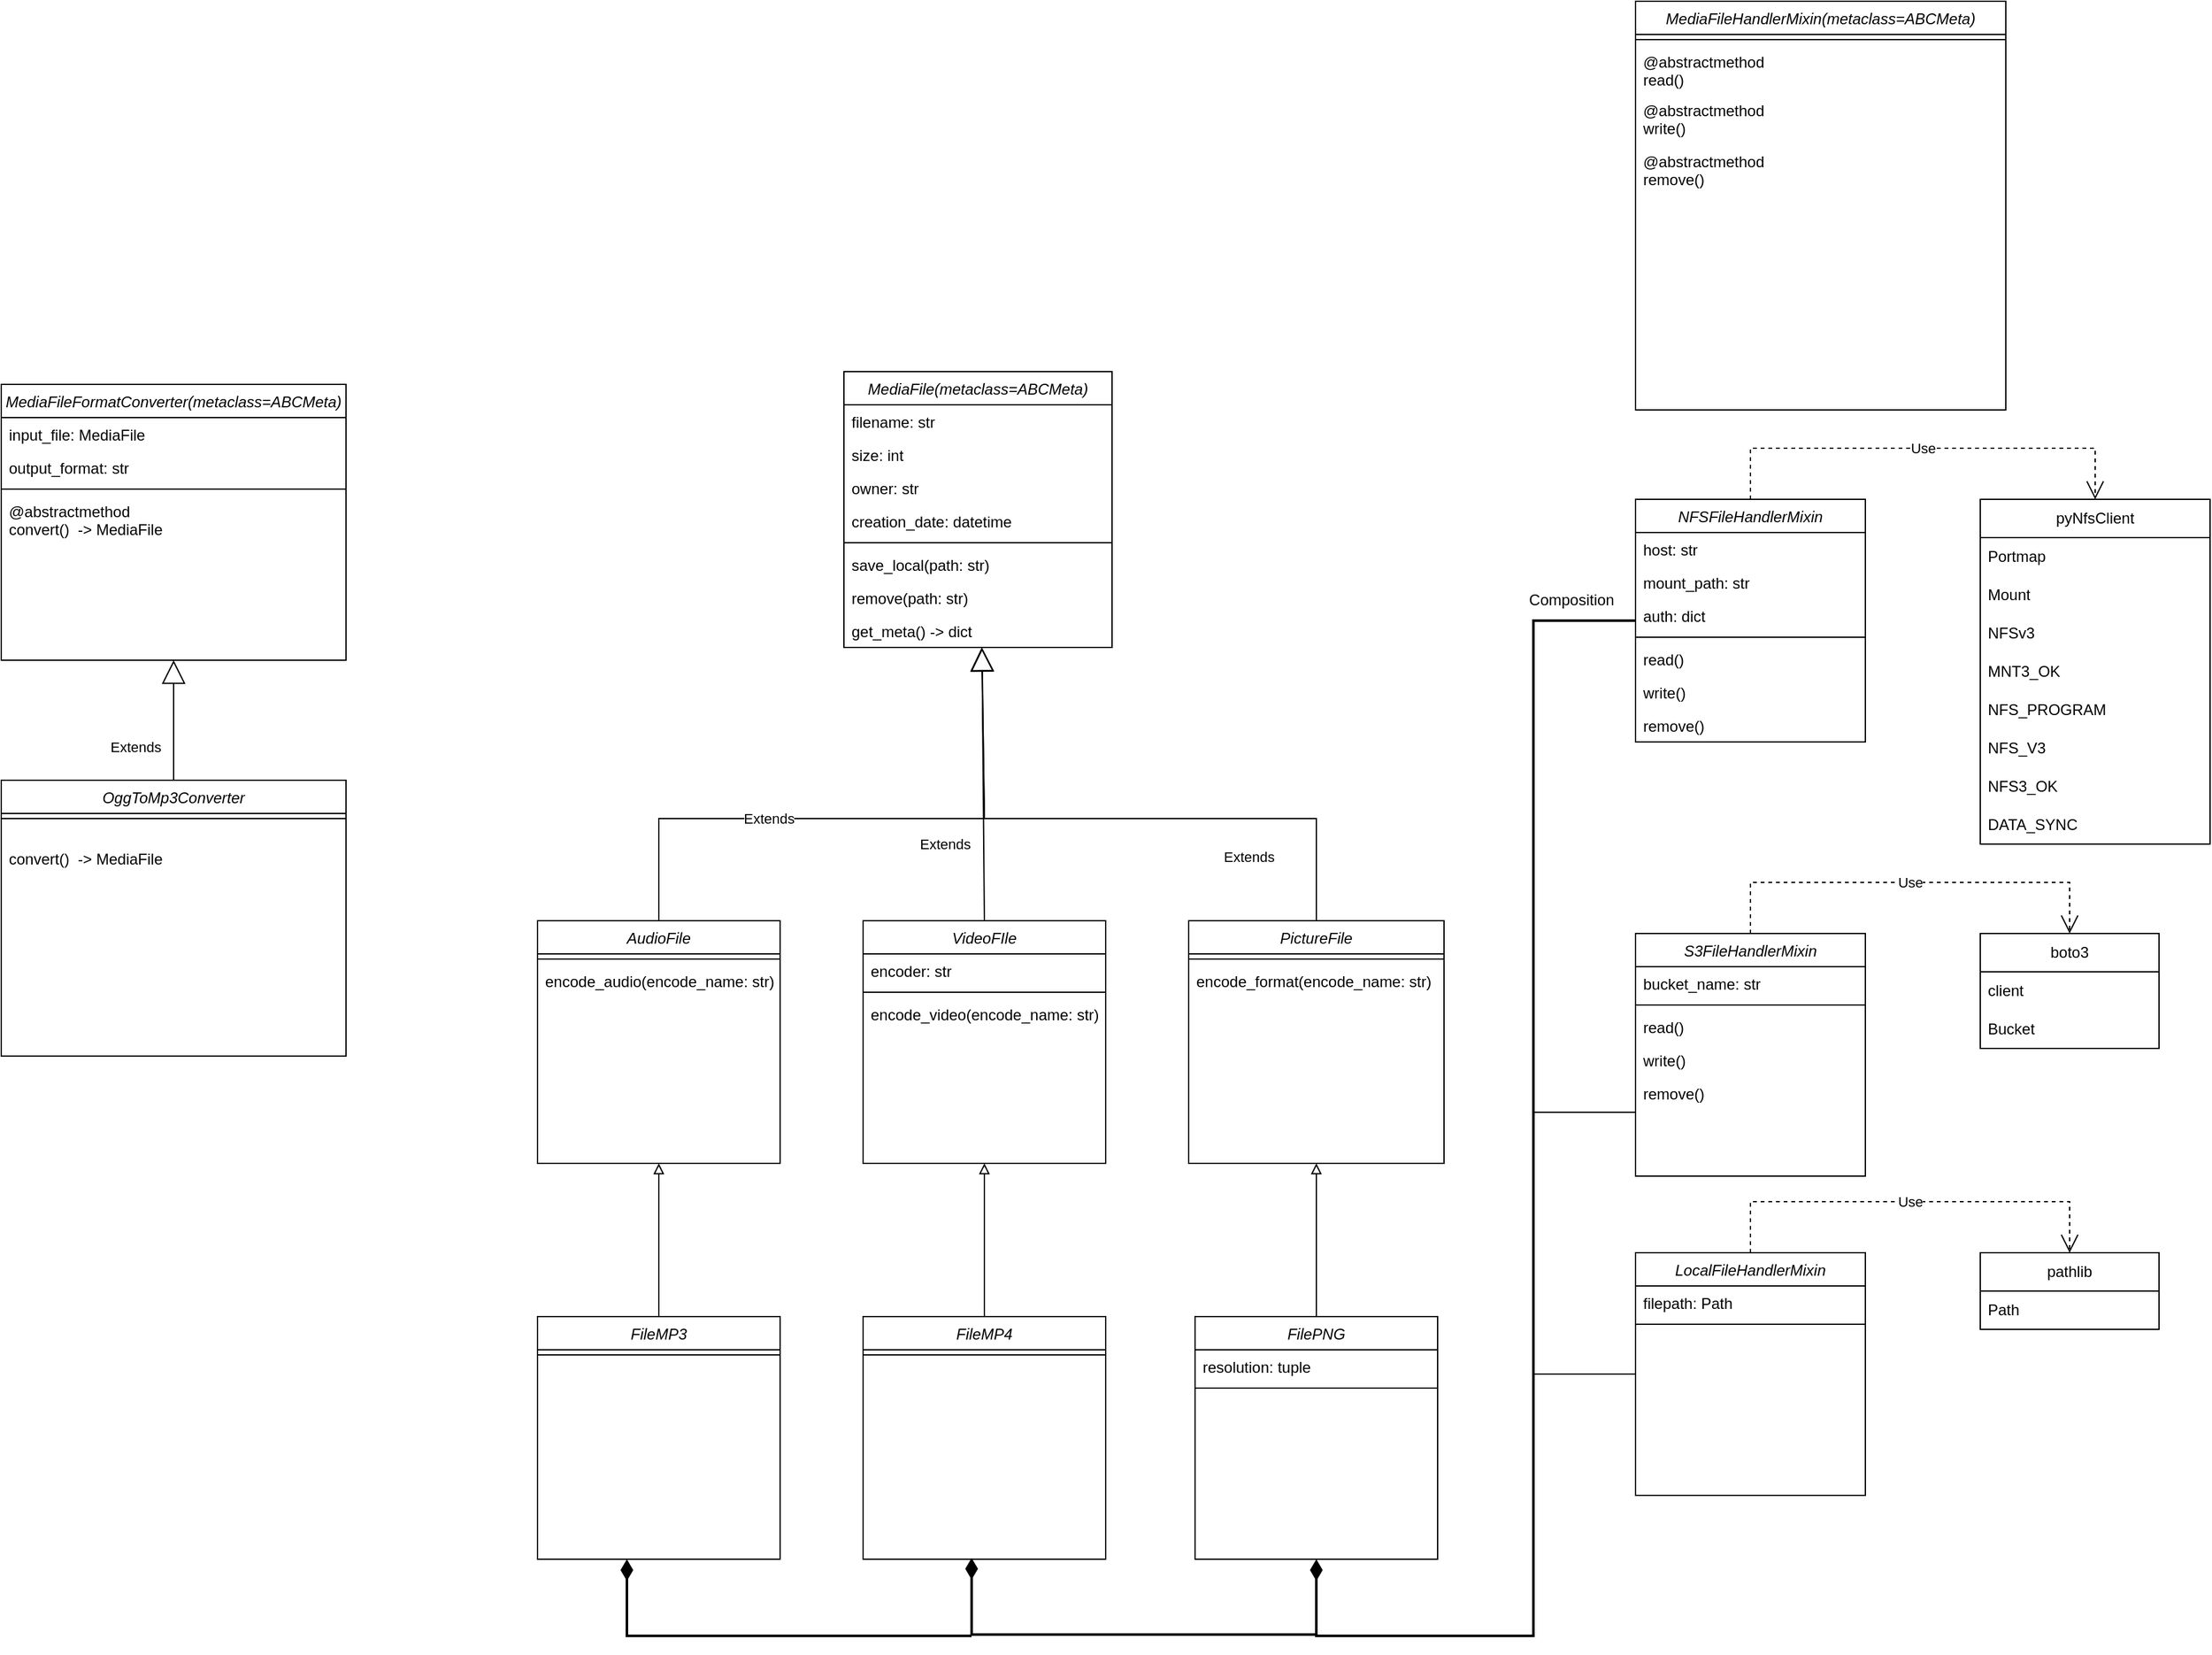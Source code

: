 <mxfile version="22.0.2" type="device">
  <diagram id="C5RBs43oDa-KdzZeNtuy" name="Page-1">
    <mxGraphModel dx="2593" dy="2665" grid="1" gridSize="10" guides="1" tooltips="1" connect="1" arrows="1" fold="1" page="1" pageScale="1" pageWidth="827" pageHeight="1169" math="0" shadow="0">
      <root>
        <mxCell id="WIyWlLk6GJQsqaUBKTNV-0" />
        <mxCell id="WIyWlLk6GJQsqaUBKTNV-1" parent="WIyWlLk6GJQsqaUBKTNV-0" />
        <mxCell id="waseF5t9T99Jd2VtrGM4-0" value="MediaFile(metaclass=ABCMeta)" style="swimlane;fontStyle=2;align=center;verticalAlign=top;childLayout=stackLayout;horizontal=1;startSize=26;horizontalStack=0;resizeParent=1;resizeLast=0;collapsible=1;marginBottom=0;rounded=0;shadow=0;strokeWidth=1;" parent="WIyWlLk6GJQsqaUBKTNV-1" vertex="1">
          <mxGeometry x="980" y="90" width="210" height="216" as="geometry">
            <mxRectangle x="1010" y="90" width="160" height="26" as="alternateBounds" />
          </mxGeometry>
        </mxCell>
        <mxCell id="waseF5t9T99Jd2VtrGM4-1" value="filename: str" style="text;align=left;verticalAlign=top;spacingLeft=4;spacingRight=4;overflow=hidden;rotatable=0;points=[[0,0.5],[1,0.5]];portConstraint=eastwest;" parent="waseF5t9T99Jd2VtrGM4-0" vertex="1">
          <mxGeometry y="26" width="210" height="26" as="geometry" />
        </mxCell>
        <mxCell id="waseF5t9T99Jd2VtrGM4-2" value="size: int" style="text;align=left;verticalAlign=top;spacingLeft=4;spacingRight=4;overflow=hidden;rotatable=0;points=[[0,0.5],[1,0.5]];portConstraint=eastwest;rounded=0;shadow=0;html=0;" parent="waseF5t9T99Jd2VtrGM4-0" vertex="1">
          <mxGeometry y="52" width="210" height="26" as="geometry" />
        </mxCell>
        <mxCell id="waseF5t9T99Jd2VtrGM4-3" value="owner: str" style="text;align=left;verticalAlign=top;spacingLeft=4;spacingRight=4;overflow=hidden;rotatable=0;points=[[0,0.5],[1,0.5]];portConstraint=eastwest;rounded=0;shadow=0;html=0;" parent="waseF5t9T99Jd2VtrGM4-0" vertex="1">
          <mxGeometry y="78" width="210" height="26" as="geometry" />
        </mxCell>
        <mxCell id="waseF5t9T99Jd2VtrGM4-6" value="creation_date: datetime" style="text;align=left;verticalAlign=top;spacingLeft=4;spacingRight=4;overflow=hidden;rotatable=0;points=[[0,0.5],[1,0.5]];portConstraint=eastwest;rounded=0;shadow=0;html=0;" parent="waseF5t9T99Jd2VtrGM4-0" vertex="1">
          <mxGeometry y="104" width="210" height="26" as="geometry" />
        </mxCell>
        <mxCell id="waseF5t9T99Jd2VtrGM4-4" value="" style="line;html=1;strokeWidth=1;align=left;verticalAlign=middle;spacingTop=-1;spacingLeft=3;spacingRight=3;rotatable=0;labelPosition=right;points=[];portConstraint=eastwest;" parent="waseF5t9T99Jd2VtrGM4-0" vertex="1">
          <mxGeometry y="130" width="210" height="8" as="geometry" />
        </mxCell>
        <mxCell id="waseF5t9T99Jd2VtrGM4-5" value="save_local(path: str)" style="text;align=left;verticalAlign=top;spacingLeft=4;spacingRight=4;overflow=hidden;rotatable=0;points=[[0,0.5],[1,0.5]];portConstraint=eastwest;" parent="waseF5t9T99Jd2VtrGM4-0" vertex="1">
          <mxGeometry y="138" width="210" height="26" as="geometry" />
        </mxCell>
        <mxCell id="waseF5t9T99Jd2VtrGM4-30" value="remove(path: str)" style="text;align=left;verticalAlign=top;spacingLeft=4;spacingRight=4;overflow=hidden;rotatable=0;points=[[0,0.5],[1,0.5]];portConstraint=eastwest;" parent="waseF5t9T99Jd2VtrGM4-0" vertex="1">
          <mxGeometry y="164" width="210" height="26" as="geometry" />
        </mxCell>
        <mxCell id="waseF5t9T99Jd2VtrGM4-28" value="get_meta() -&gt; dict" style="text;align=left;verticalAlign=top;spacingLeft=4;spacingRight=4;overflow=hidden;rotatable=0;points=[[0,0.5],[1,0.5]];portConstraint=eastwest;" parent="waseF5t9T99Jd2VtrGM4-0" vertex="1">
          <mxGeometry y="190" width="210" height="26" as="geometry" />
        </mxCell>
        <mxCell id="waseF5t9T99Jd2VtrGM4-8" value="AudioFile" style="swimlane;fontStyle=2;align=center;verticalAlign=top;childLayout=stackLayout;horizontal=1;startSize=26;horizontalStack=0;resizeParent=1;resizeLast=0;collapsible=1;marginBottom=0;rounded=0;shadow=0;strokeWidth=1;" parent="WIyWlLk6GJQsqaUBKTNV-1" vertex="1">
          <mxGeometry x="740" y="520" width="190" height="190" as="geometry">
            <mxRectangle x="230" y="140" width="160" height="26" as="alternateBounds" />
          </mxGeometry>
        </mxCell>
        <mxCell id="waseF5t9T99Jd2VtrGM4-13" value="" style="line;html=1;strokeWidth=1;align=left;verticalAlign=middle;spacingTop=-1;spacingLeft=3;spacingRight=3;rotatable=0;labelPosition=right;points=[];portConstraint=eastwest;" parent="waseF5t9T99Jd2VtrGM4-8" vertex="1">
          <mxGeometry y="26" width="190" height="8" as="geometry" />
        </mxCell>
        <mxCell id="waseF5t9T99Jd2VtrGM4-25" value="encode_audio(encode_name: str)" style="text;align=left;verticalAlign=top;spacingLeft=4;spacingRight=4;overflow=hidden;rotatable=0;points=[[0,0.5],[1,0.5]];portConstraint=eastwest;" parent="waseF5t9T99Jd2VtrGM4-8" vertex="1">
          <mxGeometry y="34" width="190" height="26" as="geometry" />
        </mxCell>
        <mxCell id="waseF5t9T99Jd2VtrGM4-17" value="VideoFIle" style="swimlane;fontStyle=2;align=center;verticalAlign=top;childLayout=stackLayout;horizontal=1;startSize=26;horizontalStack=0;resizeParent=1;resizeLast=0;collapsible=1;marginBottom=0;rounded=0;shadow=0;strokeWidth=1;" parent="WIyWlLk6GJQsqaUBKTNV-1" vertex="1">
          <mxGeometry x="995" y="520" width="190" height="190" as="geometry">
            <mxRectangle x="230" y="140" width="160" height="26" as="alternateBounds" />
          </mxGeometry>
        </mxCell>
        <mxCell id="waseF5t9T99Jd2VtrGM4-18" value="encoder: str" style="text;align=left;verticalAlign=top;spacingLeft=4;spacingRight=4;overflow=hidden;rotatable=0;points=[[0,0.5],[1,0.5]];portConstraint=eastwest;rounded=0;shadow=0;html=0;" parent="waseF5t9T99Jd2VtrGM4-17" vertex="1">
          <mxGeometry y="26" width="190" height="26" as="geometry" />
        </mxCell>
        <mxCell id="waseF5t9T99Jd2VtrGM4-19" value="" style="line;html=1;strokeWidth=1;align=left;verticalAlign=middle;spacingTop=-1;spacingLeft=3;spacingRight=3;rotatable=0;labelPosition=right;points=[];portConstraint=eastwest;" parent="waseF5t9T99Jd2VtrGM4-17" vertex="1">
          <mxGeometry y="52" width="190" height="8" as="geometry" />
        </mxCell>
        <mxCell id="waseF5t9T99Jd2VtrGM4-26" value="encode_video(encode_name: str)" style="text;align=left;verticalAlign=top;spacingLeft=4;spacingRight=4;overflow=hidden;rotatable=0;points=[[0,0.5],[1,0.5]];portConstraint=eastwest;" parent="waseF5t9T99Jd2VtrGM4-17" vertex="1">
          <mxGeometry y="60" width="190" height="26" as="geometry" />
        </mxCell>
        <mxCell id="waseF5t9T99Jd2VtrGM4-20" value="PictureFile" style="swimlane;fontStyle=2;align=center;verticalAlign=top;childLayout=stackLayout;horizontal=1;startSize=26;horizontalStack=0;resizeParent=1;resizeLast=0;collapsible=1;marginBottom=0;rounded=0;shadow=0;strokeWidth=1;" parent="WIyWlLk6GJQsqaUBKTNV-1" vertex="1">
          <mxGeometry x="1250" y="520" width="200" height="190" as="geometry">
            <mxRectangle x="230" y="140" width="160" height="26" as="alternateBounds" />
          </mxGeometry>
        </mxCell>
        <mxCell id="waseF5t9T99Jd2VtrGM4-22" value="" style="line;html=1;strokeWidth=1;align=left;verticalAlign=middle;spacingTop=-1;spacingLeft=3;spacingRight=3;rotatable=0;labelPosition=right;points=[];portConstraint=eastwest;" parent="waseF5t9T99Jd2VtrGM4-20" vertex="1">
          <mxGeometry y="26" width="200" height="8" as="geometry" />
        </mxCell>
        <mxCell id="waseF5t9T99Jd2VtrGM4-27" value="encode_format(encode_name: str)" style="text;align=left;verticalAlign=top;spacingLeft=4;spacingRight=4;overflow=hidden;rotatable=0;points=[[0,0.5],[1,0.5]];portConstraint=eastwest;" parent="waseF5t9T99Jd2VtrGM4-20" vertex="1">
          <mxGeometry y="34" width="200" height="26" as="geometry" />
        </mxCell>
        <mxCell id="waseF5t9T99Jd2VtrGM4-23" value="Extends" style="endArrow=block;endSize=16;endFill=0;html=1;rounded=0;exitX=0.5;exitY=0;exitDx=0;exitDy=0;entryX=0.515;entryY=1.017;entryDx=0;entryDy=0;entryPerimeter=0;" parent="WIyWlLk6GJQsqaUBKTNV-1" source="waseF5t9T99Jd2VtrGM4-17" target="waseF5t9T99Jd2VtrGM4-28" edge="1">
          <mxGeometry x="-0.439" y="30" width="160" relative="1" as="geometry">
            <mxPoint x="1095" y="530" as="sourcePoint" />
            <mxPoint x="1085" y="320" as="targetPoint" />
            <mxPoint as="offset" />
          </mxGeometry>
        </mxCell>
        <mxCell id="waseF5t9T99Jd2VtrGM4-38" value="boto3" style="swimlane;fontStyle=0;childLayout=stackLayout;horizontal=1;startSize=30;horizontalStack=0;resizeParent=1;resizeParentMax=0;resizeLast=0;collapsible=1;marginBottom=0;whiteSpace=wrap;html=1;" parent="WIyWlLk6GJQsqaUBKTNV-1" vertex="1">
          <mxGeometry x="1870" y="530" width="140" height="90" as="geometry" />
        </mxCell>
        <mxCell id="waseF5t9T99Jd2VtrGM4-50" value="client" style="text;strokeColor=none;fillColor=none;align=left;verticalAlign=middle;spacingLeft=4;spacingRight=4;overflow=hidden;points=[[0,0.5],[1,0.5]];portConstraint=eastwest;rotatable=0;whiteSpace=wrap;html=1;" parent="waseF5t9T99Jd2VtrGM4-38" vertex="1">
          <mxGeometry y="30" width="140" height="30" as="geometry" />
        </mxCell>
        <mxCell id="waseF5t9T99Jd2VtrGM4-39" value="Bucket" style="text;strokeColor=none;fillColor=none;align=left;verticalAlign=middle;spacingLeft=4;spacingRight=4;overflow=hidden;points=[[0,0.5],[1,0.5]];portConstraint=eastwest;rotatable=0;whiteSpace=wrap;html=1;" parent="waseF5t9T99Jd2VtrGM4-38" vertex="1">
          <mxGeometry y="60" width="140" height="30" as="geometry" />
        </mxCell>
        <mxCell id="waseF5t9T99Jd2VtrGM4-42" value="S3FileHandlerMixin" style="swimlane;fontStyle=2;align=center;verticalAlign=top;childLayout=stackLayout;horizontal=1;startSize=26;horizontalStack=0;resizeParent=1;resizeLast=0;collapsible=1;marginBottom=0;rounded=0;shadow=0;strokeWidth=1;" parent="WIyWlLk6GJQsqaUBKTNV-1" vertex="1">
          <mxGeometry x="1600" y="530" width="180" height="190" as="geometry">
            <mxRectangle x="230" y="140" width="160" height="26" as="alternateBounds" />
          </mxGeometry>
        </mxCell>
        <mxCell id="waseF5t9T99Jd2VtrGM4-43" value="bucket_name: str" style="text;align=left;verticalAlign=top;spacingLeft=4;spacingRight=4;overflow=hidden;rotatable=0;points=[[0,0.5],[1,0.5]];portConstraint=eastwest;rounded=0;shadow=0;html=0;" parent="waseF5t9T99Jd2VtrGM4-42" vertex="1">
          <mxGeometry y="26" width="180" height="26" as="geometry" />
        </mxCell>
        <mxCell id="waseF5t9T99Jd2VtrGM4-44" value="" style="line;html=1;strokeWidth=1;align=left;verticalAlign=middle;spacingTop=-1;spacingLeft=3;spacingRight=3;rotatable=0;labelPosition=right;points=[];portConstraint=eastwest;" parent="waseF5t9T99Jd2VtrGM4-42" vertex="1">
          <mxGeometry y="52" width="180" height="8" as="geometry" />
        </mxCell>
        <mxCell id="waseF5t9T99Jd2VtrGM4-85" value="read()" style="text;align=left;verticalAlign=top;spacingLeft=4;spacingRight=4;overflow=hidden;rotatable=0;points=[[0,0.5],[1,0.5]];portConstraint=eastwest;" parent="waseF5t9T99Jd2VtrGM4-42" vertex="1">
          <mxGeometry y="60" width="180" height="26" as="geometry" />
        </mxCell>
        <mxCell id="waseF5t9T99Jd2VtrGM4-86" value="write()" style="text;align=left;verticalAlign=top;spacingLeft=4;spacingRight=4;overflow=hidden;rotatable=0;points=[[0,0.5],[1,0.5]];portConstraint=eastwest;" parent="waseF5t9T99Jd2VtrGM4-42" vertex="1">
          <mxGeometry y="86" width="180" height="26" as="geometry" />
        </mxCell>
        <mxCell id="o4cBOgWYOAvBRwUW-E94-41" value="remove()" style="text;align=left;verticalAlign=top;spacingLeft=4;spacingRight=4;overflow=hidden;rotatable=0;points=[[0,0.5],[1,0.5]];portConstraint=eastwest;" vertex="1" parent="waseF5t9T99Jd2VtrGM4-42">
          <mxGeometry y="112" width="180" height="26" as="geometry" />
        </mxCell>
        <mxCell id="waseF5t9T99Jd2VtrGM4-48" value="Extends" style="endArrow=block;endSize=16;endFill=0;html=1;rounded=0;exitX=0.5;exitY=0;exitDx=0;exitDy=0;entryX=0.514;entryY=0.999;entryDx=0;entryDy=0;entryPerimeter=0;" parent="WIyWlLk6GJQsqaUBKTNV-1" source="waseF5t9T99Jd2VtrGM4-8" target="waseF5t9T99Jd2VtrGM4-28" edge="1">
          <mxGeometry x="-0.295" width="160" relative="1" as="geometry">
            <mxPoint x="970" y="536" as="sourcePoint" />
            <mxPoint x="1036" y="343" as="targetPoint" />
            <mxPoint as="offset" />
            <Array as="points">
              <mxPoint x="835" y="440" />
              <mxPoint x="1090" y="440" />
            </Array>
          </mxGeometry>
        </mxCell>
        <mxCell id="waseF5t9T99Jd2VtrGM4-49" value="Extends" style="endArrow=block;endSize=16;endFill=0;html=1;rounded=0;exitX=0.5;exitY=0;exitDx=0;exitDy=0;entryX=0.515;entryY=1.011;entryDx=0;entryDy=0;entryPerimeter=0;" parent="WIyWlLk6GJQsqaUBKTNV-1" source="waseF5t9T99Jd2VtrGM4-20" target="waseF5t9T99Jd2VtrGM4-28" edge="1">
          <mxGeometry x="-0.439" y="30" width="160" relative="1" as="geometry">
            <mxPoint x="860" y="530" as="sourcePoint" />
            <mxPoint x="1100" y="130" as="targetPoint" />
            <mxPoint as="offset" />
            <Array as="points">
              <mxPoint x="1350" y="440" />
              <mxPoint x="1090" y="440" />
            </Array>
          </mxGeometry>
        </mxCell>
        <mxCell id="waseF5t9T99Jd2VtrGM4-51" value="NFSFileHandlerMixin" style="swimlane;fontStyle=2;align=center;verticalAlign=top;childLayout=stackLayout;horizontal=1;startSize=26;horizontalStack=0;resizeParent=1;resizeLast=0;collapsible=1;marginBottom=0;rounded=0;shadow=0;strokeWidth=1;" parent="WIyWlLk6GJQsqaUBKTNV-1" vertex="1">
          <mxGeometry x="1600" y="190" width="180" height="190" as="geometry">
            <mxRectangle x="230" y="140" width="160" height="26" as="alternateBounds" />
          </mxGeometry>
        </mxCell>
        <mxCell id="waseF5t9T99Jd2VtrGM4-52" value="host: str" style="text;align=left;verticalAlign=top;spacingLeft=4;spacingRight=4;overflow=hidden;rotatable=0;points=[[0,0.5],[1,0.5]];portConstraint=eastwest;rounded=0;shadow=0;html=0;" parent="waseF5t9T99Jd2VtrGM4-51" vertex="1">
          <mxGeometry y="26" width="180" height="26" as="geometry" />
        </mxCell>
        <mxCell id="waseF5t9T99Jd2VtrGM4-55" value="mount_path: str" style="text;align=left;verticalAlign=top;spacingLeft=4;spacingRight=4;overflow=hidden;rotatable=0;points=[[0,0.5],[1,0.5]];portConstraint=eastwest;rounded=0;shadow=0;html=0;" parent="waseF5t9T99Jd2VtrGM4-51" vertex="1">
          <mxGeometry y="52" width="180" height="26" as="geometry" />
        </mxCell>
        <mxCell id="waseF5t9T99Jd2VtrGM4-56" value="auth: dict" style="text;align=left;verticalAlign=top;spacingLeft=4;spacingRight=4;overflow=hidden;rotatable=0;points=[[0,0.5],[1,0.5]];portConstraint=eastwest;rounded=0;shadow=0;html=0;" parent="waseF5t9T99Jd2VtrGM4-51" vertex="1">
          <mxGeometry y="78" width="180" height="26" as="geometry" />
        </mxCell>
        <mxCell id="waseF5t9T99Jd2VtrGM4-53" value="" style="line;html=1;strokeWidth=1;align=left;verticalAlign=middle;spacingTop=-1;spacingLeft=3;spacingRight=3;rotatable=0;labelPosition=right;points=[];portConstraint=eastwest;" parent="waseF5t9T99Jd2VtrGM4-51" vertex="1">
          <mxGeometry y="104" width="180" height="8" as="geometry" />
        </mxCell>
        <mxCell id="waseF5t9T99Jd2VtrGM4-54" value="read()" style="text;align=left;verticalAlign=top;spacingLeft=4;spacingRight=4;overflow=hidden;rotatable=0;points=[[0,0.5],[1,0.5]];portConstraint=eastwest;" parent="waseF5t9T99Jd2VtrGM4-51" vertex="1">
          <mxGeometry y="112" width="180" height="26" as="geometry" />
        </mxCell>
        <mxCell id="waseF5t9T99Jd2VtrGM4-76" value="write()" style="text;align=left;verticalAlign=top;spacingLeft=4;spacingRight=4;overflow=hidden;rotatable=0;points=[[0,0.5],[1,0.5]];portConstraint=eastwest;" parent="waseF5t9T99Jd2VtrGM4-51" vertex="1">
          <mxGeometry y="138" width="180" height="26" as="geometry" />
        </mxCell>
        <mxCell id="o4cBOgWYOAvBRwUW-E94-39" value="remove()" style="text;align=left;verticalAlign=top;spacingLeft=4;spacingRight=4;overflow=hidden;rotatable=0;points=[[0,0.5],[1,0.5]];portConstraint=eastwest;" vertex="1" parent="waseF5t9T99Jd2VtrGM4-51">
          <mxGeometry y="164" width="180" height="26" as="geometry" />
        </mxCell>
        <mxCell id="waseF5t9T99Jd2VtrGM4-57" value="pyNfsClient" style="swimlane;fontStyle=0;childLayout=stackLayout;horizontal=1;startSize=30;horizontalStack=0;resizeParent=1;resizeParentMax=0;resizeLast=0;collapsible=1;marginBottom=0;whiteSpace=wrap;html=1;" parent="WIyWlLk6GJQsqaUBKTNV-1" vertex="1">
          <mxGeometry x="1870" y="190" width="180" height="270" as="geometry" />
        </mxCell>
        <mxCell id="waseF5t9T99Jd2VtrGM4-58" value="Portmap" style="text;strokeColor=none;fillColor=none;align=left;verticalAlign=middle;spacingLeft=4;spacingRight=4;overflow=hidden;points=[[0,0.5],[1,0.5]];portConstraint=eastwest;rotatable=0;whiteSpace=wrap;html=1;" parent="waseF5t9T99Jd2VtrGM4-57" vertex="1">
          <mxGeometry y="30" width="180" height="30" as="geometry" />
        </mxCell>
        <mxCell id="waseF5t9T99Jd2VtrGM4-60" value="Mount" style="text;strokeColor=none;fillColor=none;align=left;verticalAlign=middle;spacingLeft=4;spacingRight=4;overflow=hidden;points=[[0,0.5],[1,0.5]];portConstraint=eastwest;rotatable=0;whiteSpace=wrap;html=1;" parent="waseF5t9T99Jd2VtrGM4-57" vertex="1">
          <mxGeometry y="60" width="180" height="30" as="geometry" />
        </mxCell>
        <mxCell id="waseF5t9T99Jd2VtrGM4-62" value="NFSv3" style="text;strokeColor=none;fillColor=none;align=left;verticalAlign=middle;spacingLeft=4;spacingRight=4;overflow=hidden;points=[[0,0.5],[1,0.5]];portConstraint=eastwest;rotatable=0;whiteSpace=wrap;html=1;" parent="waseF5t9T99Jd2VtrGM4-57" vertex="1">
          <mxGeometry y="90" width="180" height="30" as="geometry" />
        </mxCell>
        <mxCell id="waseF5t9T99Jd2VtrGM4-63" value="MNT3_OK" style="text;strokeColor=none;fillColor=none;align=left;verticalAlign=middle;spacingLeft=4;spacingRight=4;overflow=hidden;points=[[0,0.5],[1,0.5]];portConstraint=eastwest;rotatable=0;whiteSpace=wrap;html=1;" parent="waseF5t9T99Jd2VtrGM4-57" vertex="1">
          <mxGeometry y="120" width="180" height="30" as="geometry" />
        </mxCell>
        <mxCell id="waseF5t9T99Jd2VtrGM4-61" value="NFS_PROGRAM" style="text;strokeColor=none;fillColor=none;align=left;verticalAlign=middle;spacingLeft=4;spacingRight=4;overflow=hidden;points=[[0,0.5],[1,0.5]];portConstraint=eastwest;rotatable=0;whiteSpace=wrap;html=1;" parent="waseF5t9T99Jd2VtrGM4-57" vertex="1">
          <mxGeometry y="150" width="180" height="30" as="geometry" />
        </mxCell>
        <mxCell id="waseF5t9T99Jd2VtrGM4-65" value="NFS_V3" style="text;strokeColor=none;fillColor=none;align=left;verticalAlign=middle;spacingLeft=4;spacingRight=4;overflow=hidden;points=[[0,0.5],[1,0.5]];portConstraint=eastwest;rotatable=0;whiteSpace=wrap;html=1;" parent="waseF5t9T99Jd2VtrGM4-57" vertex="1">
          <mxGeometry y="180" width="180" height="30" as="geometry" />
        </mxCell>
        <mxCell id="waseF5t9T99Jd2VtrGM4-64" value="NFS3_OK" style="text;strokeColor=none;fillColor=none;align=left;verticalAlign=middle;spacingLeft=4;spacingRight=4;overflow=hidden;points=[[0,0.5],[1,0.5]];portConstraint=eastwest;rotatable=0;whiteSpace=wrap;html=1;" parent="waseF5t9T99Jd2VtrGM4-57" vertex="1">
          <mxGeometry y="210" width="180" height="30" as="geometry" />
        </mxCell>
        <mxCell id="waseF5t9T99Jd2VtrGM4-59" value="&lt;div style=&quot;border-color: var(--border-color);&quot;&gt;&lt;span style=&quot;background-color: initial;&quot;&gt;DATA_SYNC&lt;/span&gt;&lt;/div&gt;" style="text;strokeColor=none;fillColor=none;align=left;verticalAlign=middle;spacingLeft=4;spacingRight=4;overflow=hidden;points=[[0,0.5],[1,0.5]];portConstraint=eastwest;rotatable=0;whiteSpace=wrap;html=1;" parent="waseF5t9T99Jd2VtrGM4-57" vertex="1">
          <mxGeometry y="240" width="180" height="30" as="geometry" />
        </mxCell>
        <mxCell id="waseF5t9T99Jd2VtrGM4-70" value="Use" style="endArrow=open;endSize=12;dashed=1;html=1;rounded=0;exitX=0.5;exitY=0;exitDx=0;exitDy=0;movable=1;resizable=1;rotatable=1;deletable=1;editable=1;locked=0;connectable=1;entryX=0.5;entryY=0;entryDx=0;entryDy=0;" parent="WIyWlLk6GJQsqaUBKTNV-1" source="waseF5t9T99Jd2VtrGM4-51" target="waseF5t9T99Jd2VtrGM4-57" edge="1">
          <mxGeometry width="160" relative="1" as="geometry">
            <mxPoint x="1689.76" y="470" as="sourcePoint" />
            <mxPoint x="1689.76" y="40" as="targetPoint" />
            <Array as="points">
              <mxPoint x="1690" y="150" />
              <mxPoint x="1820" y="150" />
              <mxPoint x="1960" y="150" />
            </Array>
          </mxGeometry>
        </mxCell>
        <mxCell id="waseF5t9T99Jd2VtrGM4-71" value="Use" style="endArrow=open;endSize=12;dashed=1;html=1;rounded=0;exitX=0.5;exitY=0;exitDx=0;exitDy=0;entryX=0.5;entryY=0;entryDx=0;entryDy=0;" parent="WIyWlLk6GJQsqaUBKTNV-1" source="waseF5t9T99Jd2VtrGM4-42" target="waseF5t9T99Jd2VtrGM4-38" edge="1">
          <mxGeometry width="160" relative="1" as="geometry">
            <mxPoint x="1680" y="510" as="sourcePoint" />
            <mxPoint x="1890" y="470" as="targetPoint" />
            <Array as="points">
              <mxPoint x="1690" y="490" />
              <mxPoint x="1940" y="490" />
            </Array>
          </mxGeometry>
        </mxCell>
        <mxCell id="o4cBOgWYOAvBRwUW-E94-0" value="FileMP3" style="swimlane;fontStyle=2;align=center;verticalAlign=top;childLayout=stackLayout;horizontal=1;startSize=26;horizontalStack=0;resizeParent=1;resizeLast=0;collapsible=1;marginBottom=0;rounded=0;shadow=0;strokeWidth=1;" vertex="1" parent="WIyWlLk6GJQsqaUBKTNV-1">
          <mxGeometry x="740" y="830" width="190" height="190" as="geometry">
            <mxRectangle x="230" y="140" width="160" height="26" as="alternateBounds" />
          </mxGeometry>
        </mxCell>
        <mxCell id="o4cBOgWYOAvBRwUW-E94-2" value="" style="line;html=1;strokeWidth=1;align=left;verticalAlign=middle;spacingTop=-1;spacingLeft=3;spacingRight=3;rotatable=0;labelPosition=right;points=[];portConstraint=eastwest;" vertex="1" parent="o4cBOgWYOAvBRwUW-E94-0">
          <mxGeometry y="26" width="190" height="8" as="geometry" />
        </mxCell>
        <mxCell id="o4cBOgWYOAvBRwUW-E94-4" value="" style="endArrow=block;html=1;rounded=0;exitX=0.5;exitY=0;exitDx=0;exitDy=0;entryX=0.5;entryY=1;entryDx=0;entryDy=0;endFill=0;" edge="1" parent="WIyWlLk6GJQsqaUBKTNV-1" source="o4cBOgWYOAvBRwUW-E94-6" target="waseF5t9T99Jd2VtrGM4-17">
          <mxGeometry width="50" height="50" relative="1" as="geometry">
            <mxPoint x="1060" y="1120" as="sourcePoint" />
            <mxPoint x="1110" y="1070" as="targetPoint" />
          </mxGeometry>
        </mxCell>
        <mxCell id="o4cBOgWYOAvBRwUW-E94-5" value="" style="endArrow=block;html=1;rounded=0;exitX=0.5;exitY=0;exitDx=0;exitDy=0;entryX=0.5;entryY=1;entryDx=0;entryDy=0;endFill=0;" edge="1" parent="WIyWlLk6GJQsqaUBKTNV-1" source="o4cBOgWYOAvBRwUW-E94-0" target="waseF5t9T99Jd2VtrGM4-8">
          <mxGeometry width="50" height="50" relative="1" as="geometry">
            <mxPoint x="1010" y="680" as="sourcePoint" />
            <mxPoint x="1060" y="630" as="targetPoint" />
          </mxGeometry>
        </mxCell>
        <mxCell id="o4cBOgWYOAvBRwUW-E94-6" value="FileMP4" style="swimlane;fontStyle=2;align=center;verticalAlign=top;childLayout=stackLayout;horizontal=1;startSize=26;horizontalStack=0;resizeParent=1;resizeLast=0;collapsible=1;marginBottom=0;rounded=0;shadow=0;strokeWidth=1;" vertex="1" parent="WIyWlLk6GJQsqaUBKTNV-1">
          <mxGeometry x="995" y="830" width="190" height="190" as="geometry">
            <mxRectangle x="230" y="140" width="160" height="26" as="alternateBounds" />
          </mxGeometry>
        </mxCell>
        <mxCell id="o4cBOgWYOAvBRwUW-E94-8" value="" style="line;html=1;strokeWidth=1;align=left;verticalAlign=middle;spacingTop=-1;spacingLeft=3;spacingRight=3;rotatable=0;labelPosition=right;points=[];portConstraint=eastwest;" vertex="1" parent="o4cBOgWYOAvBRwUW-E94-6">
          <mxGeometry y="26" width="190" height="8" as="geometry" />
        </mxCell>
        <mxCell id="o4cBOgWYOAvBRwUW-E94-10" value="FilePNG" style="swimlane;fontStyle=2;align=center;verticalAlign=top;childLayout=stackLayout;horizontal=1;startSize=26;horizontalStack=0;resizeParent=1;resizeLast=0;collapsible=1;marginBottom=0;rounded=0;shadow=0;strokeWidth=1;" vertex="1" parent="WIyWlLk6GJQsqaUBKTNV-1">
          <mxGeometry x="1255" y="830" width="190" height="190" as="geometry">
            <mxRectangle x="230" y="140" width="160" height="26" as="alternateBounds" />
          </mxGeometry>
        </mxCell>
        <mxCell id="o4cBOgWYOAvBRwUW-E94-15" value="resolution: tuple" style="text;align=left;verticalAlign=top;spacingLeft=4;spacingRight=4;overflow=hidden;rotatable=0;points=[[0,0.5],[1,0.5]];portConstraint=eastwest;rounded=0;shadow=0;html=0;" vertex="1" parent="o4cBOgWYOAvBRwUW-E94-10">
          <mxGeometry y="26" width="190" height="26" as="geometry" />
        </mxCell>
        <mxCell id="o4cBOgWYOAvBRwUW-E94-12" value="" style="line;html=1;strokeWidth=1;align=left;verticalAlign=middle;spacingTop=-1;spacingLeft=3;spacingRight=3;rotatable=0;labelPosition=right;points=[];portConstraint=eastwest;" vertex="1" parent="o4cBOgWYOAvBRwUW-E94-10">
          <mxGeometry y="52" width="190" height="8" as="geometry" />
        </mxCell>
        <mxCell id="o4cBOgWYOAvBRwUW-E94-14" value="" style="endArrow=block;html=1;rounded=0;exitX=0.5;exitY=0;exitDx=0;exitDy=0;entryX=0.5;entryY=1;entryDx=0;entryDy=0;endFill=0;" edge="1" parent="WIyWlLk6GJQsqaUBKTNV-1" source="o4cBOgWYOAvBRwUW-E94-10" target="waseF5t9T99Jd2VtrGM4-20">
          <mxGeometry width="50" height="50" relative="1" as="geometry">
            <mxPoint x="1005" y="840" as="sourcePoint" />
            <mxPoint x="1005" y="720" as="targetPoint" />
          </mxGeometry>
        </mxCell>
        <mxCell id="o4cBOgWYOAvBRwUW-E94-16" value="LocalFileHandlerMixin" style="swimlane;fontStyle=2;align=center;verticalAlign=top;childLayout=stackLayout;horizontal=1;startSize=26;horizontalStack=0;resizeParent=1;resizeLast=0;collapsible=1;marginBottom=0;rounded=0;shadow=0;strokeWidth=1;" vertex="1" parent="WIyWlLk6GJQsqaUBKTNV-1">
          <mxGeometry x="1600" y="780" width="180" height="190" as="geometry">
            <mxRectangle x="230" y="140" width="160" height="26" as="alternateBounds" />
          </mxGeometry>
        </mxCell>
        <mxCell id="o4cBOgWYOAvBRwUW-E94-17" value="filepath: Path" style="text;align=left;verticalAlign=top;spacingLeft=4;spacingRight=4;overflow=hidden;rotatable=0;points=[[0,0.5],[1,0.5]];portConstraint=eastwest;rounded=0;shadow=0;html=0;" vertex="1" parent="o4cBOgWYOAvBRwUW-E94-16">
          <mxGeometry y="26" width="180" height="26" as="geometry" />
        </mxCell>
        <mxCell id="o4cBOgWYOAvBRwUW-E94-18" value="" style="line;html=1;strokeWidth=1;align=left;verticalAlign=middle;spacingTop=-1;spacingLeft=3;spacingRight=3;rotatable=0;labelPosition=right;points=[];portConstraint=eastwest;" vertex="1" parent="o4cBOgWYOAvBRwUW-E94-16">
          <mxGeometry y="52" width="180" height="8" as="geometry" />
        </mxCell>
        <mxCell id="o4cBOgWYOAvBRwUW-E94-21" value="MediaFileHandlerMixin(metaclass=ABCMeta)" style="swimlane;fontStyle=2;align=center;verticalAlign=top;childLayout=stackLayout;horizontal=1;startSize=26;horizontalStack=0;resizeParent=1;resizeLast=0;collapsible=1;marginBottom=0;rounded=0;shadow=0;strokeWidth=1;" vertex="1" parent="WIyWlLk6GJQsqaUBKTNV-1">
          <mxGeometry x="1600" y="-200" width="290" height="320" as="geometry">
            <mxRectangle x="230" y="140" width="160" height="26" as="alternateBounds" />
          </mxGeometry>
        </mxCell>
        <mxCell id="o4cBOgWYOAvBRwUW-E94-25" value="" style="line;html=1;strokeWidth=1;align=left;verticalAlign=middle;spacingTop=-1;spacingLeft=3;spacingRight=3;rotatable=0;labelPosition=right;points=[];portConstraint=eastwest;" vertex="1" parent="o4cBOgWYOAvBRwUW-E94-21">
          <mxGeometry y="26" width="290" height="8" as="geometry" />
        </mxCell>
        <mxCell id="o4cBOgWYOAvBRwUW-E94-26" value="@abstractmethod&#xa;read()" style="text;align=left;verticalAlign=top;spacingLeft=4;spacingRight=4;overflow=hidden;rotatable=0;points=[[0,0.5],[1,0.5]];portConstraint=eastwest;" vertex="1" parent="o4cBOgWYOAvBRwUW-E94-21">
          <mxGeometry y="34" width="290" height="38" as="geometry" />
        </mxCell>
        <mxCell id="o4cBOgWYOAvBRwUW-E94-27" value="@abstractmethod&#xa;write()" style="text;align=left;verticalAlign=top;spacingLeft=4;spacingRight=4;overflow=hidden;rotatable=0;points=[[0,0.5],[1,0.5]];portConstraint=eastwest;" vertex="1" parent="o4cBOgWYOAvBRwUW-E94-21">
          <mxGeometry y="72" width="290" height="40" as="geometry" />
        </mxCell>
        <mxCell id="o4cBOgWYOAvBRwUW-E94-38" value="@abstractmethod&#xa;remove()" style="text;align=left;verticalAlign=top;spacingLeft=4;spacingRight=4;overflow=hidden;rotatable=0;points=[[0,0.5],[1,0.5]];portConstraint=eastwest;" vertex="1" parent="o4cBOgWYOAvBRwUW-E94-21">
          <mxGeometry y="112" width="290" height="40" as="geometry" />
        </mxCell>
        <mxCell id="o4cBOgWYOAvBRwUW-E94-28" value="MediaFileFormatConverter(metaclass=ABCMeta)" style="swimlane;fontStyle=2;align=center;verticalAlign=top;childLayout=stackLayout;horizontal=1;startSize=26;horizontalStack=0;resizeParent=1;resizeLast=0;collapsible=1;marginBottom=0;rounded=0;shadow=0;strokeWidth=1;" vertex="1" parent="WIyWlLk6GJQsqaUBKTNV-1">
          <mxGeometry x="320" y="100" width="270" height="216" as="geometry">
            <mxRectangle x="1010" y="90" width="160" height="26" as="alternateBounds" />
          </mxGeometry>
        </mxCell>
        <mxCell id="o4cBOgWYOAvBRwUW-E94-29" value="input_file: MediaFile&#xa;" style="text;align=left;verticalAlign=top;spacingLeft=4;spacingRight=4;overflow=hidden;rotatable=0;points=[[0,0.5],[1,0.5]];portConstraint=eastwest;" vertex="1" parent="o4cBOgWYOAvBRwUW-E94-28">
          <mxGeometry y="26" width="270" height="26" as="geometry" />
        </mxCell>
        <mxCell id="o4cBOgWYOAvBRwUW-E94-40" value="output_format: str" style="text;align=left;verticalAlign=top;spacingLeft=4;spacingRight=4;overflow=hidden;rotatable=0;points=[[0,0.5],[1,0.5]];portConstraint=eastwest;" vertex="1" parent="o4cBOgWYOAvBRwUW-E94-28">
          <mxGeometry y="52" width="270" height="26" as="geometry" />
        </mxCell>
        <mxCell id="o4cBOgWYOAvBRwUW-E94-33" value="" style="line;html=1;strokeWidth=1;align=left;verticalAlign=middle;spacingTop=-1;spacingLeft=3;spacingRight=3;rotatable=0;labelPosition=right;points=[];portConstraint=eastwest;" vertex="1" parent="o4cBOgWYOAvBRwUW-E94-28">
          <mxGeometry y="78" width="270" height="8" as="geometry" />
        </mxCell>
        <mxCell id="o4cBOgWYOAvBRwUW-E94-37" value="@abstractmethod&#xa;convert()  -&gt; MediaFile&#xa;" style="text;align=left;verticalAlign=top;spacingLeft=4;spacingRight=4;overflow=hidden;rotatable=0;points=[[0,0.5],[1,0.5]];portConstraint=eastwest;rounded=0;shadow=0;html=0;" vertex="1" parent="o4cBOgWYOAvBRwUW-E94-28">
          <mxGeometry y="86" width="270" height="44" as="geometry" />
        </mxCell>
        <mxCell id="o4cBOgWYOAvBRwUW-E94-42" value="pathlib" style="swimlane;fontStyle=0;childLayout=stackLayout;horizontal=1;startSize=30;horizontalStack=0;resizeParent=1;resizeParentMax=0;resizeLast=0;collapsible=1;marginBottom=0;whiteSpace=wrap;html=1;" vertex="1" parent="WIyWlLk6GJQsqaUBKTNV-1">
          <mxGeometry x="1870" y="780" width="140" height="60" as="geometry" />
        </mxCell>
        <mxCell id="o4cBOgWYOAvBRwUW-E94-43" value="Path" style="text;strokeColor=none;fillColor=none;align=left;verticalAlign=middle;spacingLeft=4;spacingRight=4;overflow=hidden;points=[[0,0.5],[1,0.5]];portConstraint=eastwest;rotatable=0;whiteSpace=wrap;html=1;" vertex="1" parent="o4cBOgWYOAvBRwUW-E94-42">
          <mxGeometry y="30" width="140" height="30" as="geometry" />
        </mxCell>
        <mxCell id="o4cBOgWYOAvBRwUW-E94-45" value="Use" style="endArrow=open;endSize=12;dashed=1;html=1;rounded=0;exitX=0.5;exitY=0;exitDx=0;exitDy=0;entryX=0.5;entryY=0;entryDx=0;entryDy=0;" edge="1" parent="WIyWlLk6GJQsqaUBKTNV-1">
          <mxGeometry width="160" relative="1" as="geometry">
            <mxPoint x="1690" y="780" as="sourcePoint" />
            <mxPoint x="1940" y="780" as="targetPoint" />
            <Array as="points">
              <mxPoint x="1690" y="740" />
              <mxPoint x="1940" y="740" />
            </Array>
          </mxGeometry>
        </mxCell>
        <mxCell id="o4cBOgWYOAvBRwUW-E94-46" value="" style="endArrow=diamondThin;html=1;rounded=0;entryX=0.5;entryY=1;entryDx=0;entryDy=0;endFill=1;strokeWidth=2;endSize=11;" edge="1" parent="WIyWlLk6GJQsqaUBKTNV-1" source="waseF5t9T99Jd2VtrGM4-51" target="o4cBOgWYOAvBRwUW-E94-10">
          <mxGeometry width="50" height="50" relative="1" as="geometry">
            <mxPoint x="1440" y="350" as="sourcePoint" />
            <mxPoint x="1340" y="940" as="targetPoint" />
            <Array as="points">
              <mxPoint x="1520" y="285" />
              <mxPoint x="1520" y="1080" />
              <mxPoint x="1350" y="1080" />
            </Array>
          </mxGeometry>
        </mxCell>
        <mxCell id="o4cBOgWYOAvBRwUW-E94-51" value="Composition" style="text;html=1;strokeColor=none;fillColor=none;align=center;verticalAlign=middle;whiteSpace=wrap;rounded=0;" vertex="1" parent="WIyWlLk6GJQsqaUBKTNV-1">
          <mxGeometry x="1520" y="254" width="60" height="30" as="geometry" />
        </mxCell>
        <mxCell id="o4cBOgWYOAvBRwUW-E94-52" value="" style="endArrow=none;html=1;rounded=0;" edge="1" parent="WIyWlLk6GJQsqaUBKTNV-1">
          <mxGeometry width="50" height="50" relative="1" as="geometry">
            <mxPoint x="1520" y="670" as="sourcePoint" />
            <mxPoint x="1600" y="670" as="targetPoint" />
          </mxGeometry>
        </mxCell>
        <mxCell id="o4cBOgWYOAvBRwUW-E94-53" value="" style="endArrow=none;html=1;rounded=0;entryX=0;entryY=0.5;entryDx=0;entryDy=0;" edge="1" parent="WIyWlLk6GJQsqaUBKTNV-1" target="o4cBOgWYOAvBRwUW-E94-16">
          <mxGeometry width="50" height="50" relative="1" as="geometry">
            <mxPoint x="1520" y="875" as="sourcePoint" />
            <mxPoint x="1590" y="870" as="targetPoint" />
          </mxGeometry>
        </mxCell>
        <mxCell id="o4cBOgWYOAvBRwUW-E94-54" value="" style="endArrow=diamondThin;html=1;rounded=0;entryX=0.5;entryY=1;entryDx=0;entryDy=0;endFill=1;strokeWidth=2;endSize=11;" edge="1" parent="WIyWlLk6GJQsqaUBKTNV-1">
          <mxGeometry width="50" height="50" relative="1" as="geometry">
            <mxPoint x="1350" y="1079" as="sourcePoint" />
            <mxPoint x="1080" y="1019" as="targetPoint" />
            <Array as="points">
              <mxPoint x="1080" y="1079" />
            </Array>
          </mxGeometry>
        </mxCell>
        <mxCell id="o4cBOgWYOAvBRwUW-E94-55" value="" style="endArrow=diamondThin;html=1;rounded=0;entryX=0.5;entryY=1;entryDx=0;entryDy=0;endFill=1;strokeWidth=2;endSize=11;" edge="1" parent="WIyWlLk6GJQsqaUBKTNV-1">
          <mxGeometry width="50" height="50" relative="1" as="geometry">
            <mxPoint x="1080" y="1080" as="sourcePoint" />
            <mxPoint x="810" y="1020" as="targetPoint" />
            <Array as="points">
              <mxPoint x="810" y="1080" />
            </Array>
          </mxGeometry>
        </mxCell>
        <mxCell id="o4cBOgWYOAvBRwUW-E94-56" value="OggToMp3Converter" style="swimlane;fontStyle=2;align=center;verticalAlign=top;childLayout=stackLayout;horizontal=1;startSize=26;horizontalStack=0;resizeParent=1;resizeLast=0;collapsible=1;marginBottom=0;rounded=0;shadow=0;strokeWidth=1;" vertex="1" parent="WIyWlLk6GJQsqaUBKTNV-1">
          <mxGeometry x="320" y="410" width="270" height="216" as="geometry">
            <mxRectangle x="1010" y="90" width="160" height="26" as="alternateBounds" />
          </mxGeometry>
        </mxCell>
        <mxCell id="o4cBOgWYOAvBRwUW-E94-59" value="" style="line;html=1;strokeWidth=1;align=left;verticalAlign=middle;spacingTop=-1;spacingLeft=3;spacingRight=3;rotatable=0;labelPosition=right;points=[];portConstraint=eastwest;" vertex="1" parent="o4cBOgWYOAvBRwUW-E94-56">
          <mxGeometry y="26" width="270" height="8" as="geometry" />
        </mxCell>
        <mxCell id="o4cBOgWYOAvBRwUW-E94-60" value="&#xa;convert()  -&gt; MediaFile&#xa;" style="text;align=left;verticalAlign=top;spacingLeft=4;spacingRight=4;overflow=hidden;rotatable=0;points=[[0,0.5],[1,0.5]];portConstraint=eastwest;rounded=0;shadow=0;html=0;" vertex="1" parent="o4cBOgWYOAvBRwUW-E94-56">
          <mxGeometry y="34" width="270" height="44" as="geometry" />
        </mxCell>
        <mxCell id="o4cBOgWYOAvBRwUW-E94-61" value="Extends" style="endArrow=block;endSize=16;endFill=0;html=1;rounded=0;entryX=0.5;entryY=1;entryDx=0;entryDy=0;exitX=0.5;exitY=0;exitDx=0;exitDy=0;" edge="1" parent="WIyWlLk6GJQsqaUBKTNV-1" source="o4cBOgWYOAvBRwUW-E94-56" target="o4cBOgWYOAvBRwUW-E94-28">
          <mxGeometry x="-0.439" y="30" width="160" relative="1" as="geometry">
            <mxPoint x="700" y="290" as="sourcePoint" />
            <mxPoint x="668" y="150" as="targetPoint" />
            <mxPoint as="offset" />
            <Array as="points" />
          </mxGeometry>
        </mxCell>
      </root>
    </mxGraphModel>
  </diagram>
</mxfile>
